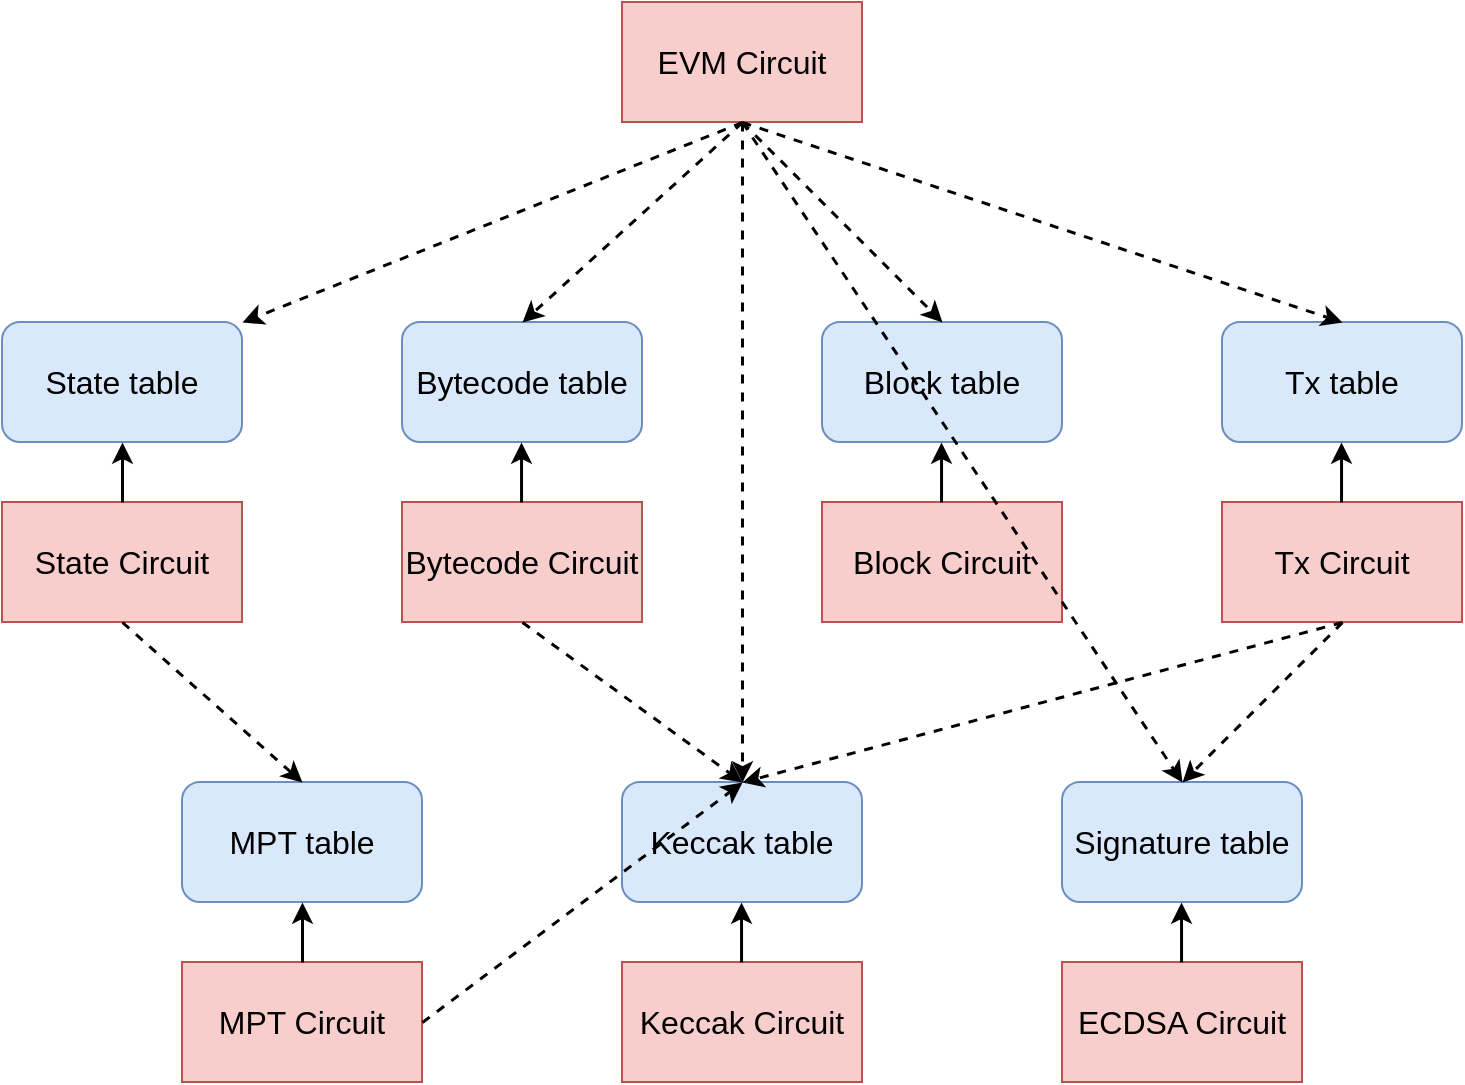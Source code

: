 <mxfile version="20.0.1" type="github">
  <diagram id="bQs8dvu6adfqrPa5oPls" name="Page-1">
    <mxGraphModel dx="970" dy="628" grid="1" gridSize="10" guides="1" tooltips="1" connect="1" arrows="1" fold="1" page="1" pageScale="1" pageWidth="850" pageHeight="1100" math="0" shadow="0">
      <root>
        <mxCell id="0" />
        <mxCell id="1" parent="0" />
        <mxCell id="A2KmB-mFcKWk-m9wnVrU-2" value="&lt;font style=&quot;font-size: 16px;&quot;&gt;State table&lt;/font&gt;" style="rounded=1;whiteSpace=wrap;html=1;fillColor=#dae8fc;strokeColor=#6c8ebf;" vertex="1" parent="1">
          <mxGeometry x="50" y="250" width="120" height="60" as="geometry" />
        </mxCell>
        <mxCell id="A2KmB-mFcKWk-m9wnVrU-3" value="&lt;font style=&quot;font-size: 16px;&quot;&gt;Bytecode table&lt;/font&gt;" style="rounded=1;whiteSpace=wrap;html=1;fillColor=#dae8fc;strokeColor=#6c8ebf;" vertex="1" parent="1">
          <mxGeometry x="250" y="250" width="120" height="60" as="geometry" />
        </mxCell>
        <mxCell id="A2KmB-mFcKWk-m9wnVrU-4" value="&lt;font style=&quot;font-size: 16px;&quot;&gt;Block table&lt;br&gt;&lt;/font&gt;" style="rounded=1;whiteSpace=wrap;html=1;fillColor=#dae8fc;strokeColor=#6c8ebf;" vertex="1" parent="1">
          <mxGeometry x="460" y="250" width="120" height="60" as="geometry" />
        </mxCell>
        <mxCell id="A2KmB-mFcKWk-m9wnVrU-5" value="&lt;font style=&quot;font-size: 16px;&quot;&gt;Tx table&lt;/font&gt;" style="rounded=1;whiteSpace=wrap;html=1;fillColor=#dae8fc;strokeColor=#6c8ebf;" vertex="1" parent="1">
          <mxGeometry x="660" y="250" width="120" height="60" as="geometry" />
        </mxCell>
        <mxCell id="A2KmB-mFcKWk-m9wnVrU-6" value="&lt;font style=&quot;font-size: 16px;&quot;&gt;Signature table&lt;/font&gt;" style="rounded=1;whiteSpace=wrap;html=1;fillColor=#dae8fc;strokeColor=#6c8ebf;" vertex="1" parent="1">
          <mxGeometry x="580" y="480" width="120" height="60" as="geometry" />
        </mxCell>
        <mxCell id="A2KmB-mFcKWk-m9wnVrU-7" value="&lt;font style=&quot;font-size: 16px;&quot;&gt;Keccak table&lt;/font&gt;" style="rounded=1;whiteSpace=wrap;html=1;fillColor=#dae8fc;strokeColor=#6c8ebf;" vertex="1" parent="1">
          <mxGeometry x="360" y="480" width="120" height="60" as="geometry" />
        </mxCell>
        <mxCell id="A2KmB-mFcKWk-m9wnVrU-8" value="&lt;font style=&quot;font-size: 16px;&quot;&gt;MPT table&lt;/font&gt;" style="rounded=1;whiteSpace=wrap;html=1;fillColor=#dae8fc;strokeColor=#6c8ebf;" vertex="1" parent="1">
          <mxGeometry x="140" y="480" width="120" height="60" as="geometry" />
        </mxCell>
        <mxCell id="A2KmB-mFcKWk-m9wnVrU-9" value="&lt;span style=&quot;&quot;&gt;EVM Circuit&lt;/span&gt;" style="rounded=0;whiteSpace=wrap;html=1;fontSize=16;fillColor=#f8cecc;strokeColor=#b85450;" vertex="1" parent="1">
          <mxGeometry x="360" y="90" width="120" height="60" as="geometry" />
        </mxCell>
        <mxCell id="A2KmB-mFcKWk-m9wnVrU-10" value="&lt;span style=&quot;&quot;&gt;State Circuit&lt;/span&gt;" style="rounded=0;whiteSpace=wrap;html=1;fontSize=16;fillColor=#f8cecc;strokeColor=#b85450;" vertex="1" parent="1">
          <mxGeometry x="50" y="340" width="120" height="60" as="geometry" />
        </mxCell>
        <mxCell id="A2KmB-mFcKWk-m9wnVrU-11" value="&lt;span style=&quot;&quot;&gt;Bytecode Circuit&lt;/span&gt;" style="rounded=0;whiteSpace=wrap;html=1;fontSize=16;fillColor=#f8cecc;strokeColor=#b85450;" vertex="1" parent="1">
          <mxGeometry x="250" y="340" width="120" height="60" as="geometry" />
        </mxCell>
        <mxCell id="A2KmB-mFcKWk-m9wnVrU-12" value="&lt;span style=&quot;&quot;&gt;Block Circuit&lt;/span&gt;" style="rounded=0;whiteSpace=wrap;html=1;fontSize=16;fillColor=#f8cecc;strokeColor=#b85450;" vertex="1" parent="1">
          <mxGeometry x="460" y="340" width="120" height="60" as="geometry" />
        </mxCell>
        <mxCell id="A2KmB-mFcKWk-m9wnVrU-13" value="&lt;span style=&quot;&quot;&gt;Tx Circuit&lt;/span&gt;" style="rounded=0;whiteSpace=wrap;html=1;fontSize=16;fillColor=#f8cecc;strokeColor=#b85450;" vertex="1" parent="1">
          <mxGeometry x="660" y="340" width="120" height="60" as="geometry" />
        </mxCell>
        <mxCell id="A2KmB-mFcKWk-m9wnVrU-14" value="&lt;span style=&quot;&quot;&gt;ECDSA Circuit&lt;/span&gt;" style="rounded=0;whiteSpace=wrap;html=1;fontSize=16;fillColor=#f8cecc;strokeColor=#b85450;" vertex="1" parent="1">
          <mxGeometry x="580" y="570" width="120" height="60" as="geometry" />
        </mxCell>
        <mxCell id="A2KmB-mFcKWk-m9wnVrU-15" value="&lt;span style=&quot;&quot;&gt;Keccak Circuit&lt;/span&gt;" style="rounded=0;whiteSpace=wrap;html=1;fontSize=16;fillColor=#f8cecc;strokeColor=#b85450;" vertex="1" parent="1">
          <mxGeometry x="360" y="570" width="120" height="60" as="geometry" />
        </mxCell>
        <mxCell id="A2KmB-mFcKWk-m9wnVrU-16" value="&lt;span style=&quot;&quot;&gt;MPT Circuit&lt;/span&gt;" style="rounded=0;whiteSpace=wrap;html=1;fontSize=16;fillColor=#f8cecc;strokeColor=#b85450;" vertex="1" parent="1">
          <mxGeometry x="140" y="570" width="120" height="60" as="geometry" />
        </mxCell>
        <mxCell id="A2KmB-mFcKWk-m9wnVrU-17" value="" style="endArrow=classic;html=1;rounded=0;fontSize=16;exitX=0.5;exitY=1;exitDx=0;exitDy=0;entryX=1;entryY=0;entryDx=0;entryDy=0;dashed=1;strokeWidth=1.5;" edge="1" parent="1" source="A2KmB-mFcKWk-m9wnVrU-9" target="A2KmB-mFcKWk-m9wnVrU-2">
          <mxGeometry width="50" height="50" relative="1" as="geometry">
            <mxPoint x="400" y="380" as="sourcePoint" />
            <mxPoint x="450" y="330" as="targetPoint" />
          </mxGeometry>
        </mxCell>
        <mxCell id="A2KmB-mFcKWk-m9wnVrU-19" value="" style="endArrow=classic;html=1;rounded=0;fontSize=16;exitX=0.5;exitY=1;exitDx=0;exitDy=0;entryX=0.5;entryY=0;entryDx=0;entryDy=0;dashed=1;strokeWidth=1.5;" edge="1" parent="1" source="A2KmB-mFcKWk-m9wnVrU-9" target="A2KmB-mFcKWk-m9wnVrU-3">
          <mxGeometry width="50" height="50" relative="1" as="geometry">
            <mxPoint x="430" y="160" as="sourcePoint" />
            <mxPoint x="180" y="260" as="targetPoint" />
          </mxGeometry>
        </mxCell>
        <mxCell id="A2KmB-mFcKWk-m9wnVrU-20" value="" style="endArrow=classic;html=1;rounded=0;fontSize=16;exitX=0.5;exitY=1;exitDx=0;exitDy=0;entryX=0.5;entryY=0;entryDx=0;entryDy=0;dashed=1;strokeWidth=1.5;" edge="1" parent="1" source="A2KmB-mFcKWk-m9wnVrU-9" target="A2KmB-mFcKWk-m9wnVrU-4">
          <mxGeometry width="50" height="50" relative="1" as="geometry">
            <mxPoint x="440" y="170" as="sourcePoint" />
            <mxPoint x="190" y="270" as="targetPoint" />
          </mxGeometry>
        </mxCell>
        <mxCell id="A2KmB-mFcKWk-m9wnVrU-21" value="" style="endArrow=classic;html=1;rounded=0;fontSize=16;entryX=0.5;entryY=0;entryDx=0;entryDy=0;dashed=1;strokeWidth=1.5;exitX=0.5;exitY=1;exitDx=0;exitDy=0;" edge="1" parent="1" source="A2KmB-mFcKWk-m9wnVrU-9" target="A2KmB-mFcKWk-m9wnVrU-5">
          <mxGeometry width="50" height="50" relative="1" as="geometry">
            <mxPoint x="420" y="160" as="sourcePoint" />
            <mxPoint x="200" y="280" as="targetPoint" />
          </mxGeometry>
        </mxCell>
        <mxCell id="A2KmB-mFcKWk-m9wnVrU-23" value="" style="endArrow=classic;html=1;rounded=0;fontSize=16;exitX=0.5;exitY=1;exitDx=0;exitDy=0;entryX=0.5;entryY=0;entryDx=0;entryDy=0;dashed=1;strokeWidth=1.5;" edge="1" parent="1" source="A2KmB-mFcKWk-m9wnVrU-9" target="A2KmB-mFcKWk-m9wnVrU-6">
          <mxGeometry width="50" height="50" relative="1" as="geometry">
            <mxPoint x="430" y="160" as="sourcePoint" />
            <mxPoint x="320" y="260" as="targetPoint" />
          </mxGeometry>
        </mxCell>
        <mxCell id="A2KmB-mFcKWk-m9wnVrU-24" value="" style="endArrow=classic;html=1;rounded=0;fontSize=16;entryX=0.5;entryY=0;entryDx=0;entryDy=0;dashed=1;strokeWidth=1.5;" edge="1" parent="1" target="A2KmB-mFcKWk-m9wnVrU-7">
          <mxGeometry width="50" height="50" relative="1" as="geometry">
            <mxPoint x="420" y="150" as="sourcePoint" />
            <mxPoint x="330" y="270" as="targetPoint" />
          </mxGeometry>
        </mxCell>
        <mxCell id="A2KmB-mFcKWk-m9wnVrU-29" value="" style="endArrow=classic;html=1;rounded=0;fontSize=16;exitX=0.5;exitY=1;exitDx=0;exitDy=0;entryX=0.5;entryY=0;entryDx=0;entryDy=0;dashed=1;strokeWidth=1.5;" edge="1" parent="1" source="A2KmB-mFcKWk-m9wnVrU-10" target="A2KmB-mFcKWk-m9wnVrU-8">
          <mxGeometry width="50" height="50" relative="1" as="geometry">
            <mxPoint x="170" y="410" as="sourcePoint" />
            <mxPoint x="270" y="510" as="targetPoint" />
          </mxGeometry>
        </mxCell>
        <mxCell id="A2KmB-mFcKWk-m9wnVrU-30" value="" style="endArrow=classic;html=1;rounded=0;fontSize=16;exitX=0.5;exitY=1;exitDx=0;exitDy=0;entryX=0.5;entryY=0;entryDx=0;entryDy=0;dashed=1;strokeWidth=1.5;" edge="1" parent="1" source="A2KmB-mFcKWk-m9wnVrU-11" target="A2KmB-mFcKWk-m9wnVrU-7">
          <mxGeometry width="50" height="50" relative="1" as="geometry">
            <mxPoint x="440" y="320" as="sourcePoint" />
            <mxPoint x="540" y="420" as="targetPoint" />
          </mxGeometry>
        </mxCell>
        <mxCell id="A2KmB-mFcKWk-m9wnVrU-31" value="" style="endArrow=classic;html=1;rounded=0;fontSize=16;exitX=0.5;exitY=1;exitDx=0;exitDy=0;entryX=0.5;entryY=0;entryDx=0;entryDy=0;dashed=1;strokeWidth=1.5;" edge="1" parent="1" source="A2KmB-mFcKWk-m9wnVrU-13" target="A2KmB-mFcKWk-m9wnVrU-7">
          <mxGeometry width="50" height="50" relative="1" as="geometry">
            <mxPoint x="695" y="410" as="sourcePoint" />
            <mxPoint x="585" y="510" as="targetPoint" />
          </mxGeometry>
        </mxCell>
        <mxCell id="A2KmB-mFcKWk-m9wnVrU-32" value="" style="endArrow=classic;html=1;rounded=0;fontSize=16;exitX=0.5;exitY=1;exitDx=0;exitDy=0;entryX=0.5;entryY=0;entryDx=0;entryDy=0;dashed=1;strokeWidth=1.5;" edge="1" parent="1" source="A2KmB-mFcKWk-m9wnVrU-13" target="A2KmB-mFcKWk-m9wnVrU-6">
          <mxGeometry width="50" height="50" relative="1" as="geometry">
            <mxPoint x="730" y="390" as="sourcePoint" />
            <mxPoint x="620" y="490" as="targetPoint" />
          </mxGeometry>
        </mxCell>
        <mxCell id="A2KmB-mFcKWk-m9wnVrU-33" value="" style="endArrow=classic;html=1;rounded=0;fontSize=16;exitX=1;exitY=0.5;exitDx=0;exitDy=0;entryX=0.5;entryY=0;entryDx=0;entryDy=0;dashed=1;strokeWidth=1.5;" edge="1" parent="1" source="A2KmB-mFcKWk-m9wnVrU-16" target="A2KmB-mFcKWk-m9wnVrU-7">
          <mxGeometry width="50" height="50" relative="1" as="geometry">
            <mxPoint x="270" y="530" as="sourcePoint" />
            <mxPoint x="360" y="610" as="targetPoint" />
          </mxGeometry>
        </mxCell>
        <mxCell id="A2KmB-mFcKWk-m9wnVrU-37" value="" style="endArrow=classic;html=1;rounded=0;fontSize=16;strokeWidth=1.5;exitX=0.5;exitY=0;exitDx=0;exitDy=0;entryX=0.5;entryY=1;entryDx=0;entryDy=0;" edge="1" parent="1" source="A2KmB-mFcKWk-m9wnVrU-10" target="A2KmB-mFcKWk-m9wnVrU-2">
          <mxGeometry width="50" height="50" relative="1" as="geometry">
            <mxPoint x="150" y="320" as="sourcePoint" />
            <mxPoint x="200" y="270" as="targetPoint" />
          </mxGeometry>
        </mxCell>
        <mxCell id="A2KmB-mFcKWk-m9wnVrU-38" value="" style="endArrow=classic;html=1;rounded=0;fontSize=16;strokeWidth=1.5;exitX=0.5;exitY=0;exitDx=0;exitDy=0;entryX=0.5;entryY=1;entryDx=0;entryDy=0;" edge="1" parent="1">
          <mxGeometry width="50" height="50" relative="1" as="geometry">
            <mxPoint x="309.52" y="340" as="sourcePoint" />
            <mxPoint x="309.52" y="310" as="targetPoint" />
          </mxGeometry>
        </mxCell>
        <mxCell id="A2KmB-mFcKWk-m9wnVrU-39" value="" style="endArrow=classic;html=1;rounded=0;fontSize=16;strokeWidth=1.5;exitX=0.5;exitY=0;exitDx=0;exitDy=0;entryX=0.5;entryY=1;entryDx=0;entryDy=0;" edge="1" parent="1" source="A2KmB-mFcKWk-m9wnVrU-16" target="A2KmB-mFcKWk-m9wnVrU-8">
          <mxGeometry width="50" height="50" relative="1" as="geometry">
            <mxPoint x="199.52" y="565" as="sourcePoint" />
            <mxPoint x="270" y="540" as="targetPoint" />
          </mxGeometry>
        </mxCell>
        <mxCell id="A2KmB-mFcKWk-m9wnVrU-40" value="" style="endArrow=classic;html=1;rounded=0;fontSize=16;strokeWidth=1.5;exitX=0.5;exitY=0;exitDx=0;exitDy=0;entryX=0.5;entryY=1;entryDx=0;entryDy=0;" edge="1" parent="1">
          <mxGeometry width="50" height="50" relative="1" as="geometry">
            <mxPoint x="719.52" y="340" as="sourcePoint" />
            <mxPoint x="719.52" y="310" as="targetPoint" />
          </mxGeometry>
        </mxCell>
        <mxCell id="A2KmB-mFcKWk-m9wnVrU-41" value="" style="endArrow=classic;html=1;rounded=0;fontSize=16;strokeWidth=1.5;exitX=0.5;exitY=0;exitDx=0;exitDy=0;entryX=0.5;entryY=1;entryDx=0;entryDy=0;" edge="1" parent="1">
          <mxGeometry width="50" height="50" relative="1" as="geometry">
            <mxPoint x="519.52" y="340" as="sourcePoint" />
            <mxPoint x="519.52" y="310" as="targetPoint" />
          </mxGeometry>
        </mxCell>
        <mxCell id="A2KmB-mFcKWk-m9wnVrU-44" value="" style="endArrow=classic;html=1;rounded=0;fontSize=16;strokeWidth=1.5;exitX=0.5;exitY=0;exitDx=0;exitDy=0;entryX=0.5;entryY=1;entryDx=0;entryDy=0;" edge="1" parent="1">
          <mxGeometry width="50" height="50" relative="1" as="geometry">
            <mxPoint x="419.52" y="570" as="sourcePoint" />
            <mxPoint x="419.52" y="540" as="targetPoint" />
          </mxGeometry>
        </mxCell>
        <mxCell id="A2KmB-mFcKWk-m9wnVrU-45" value="" style="endArrow=classic;html=1;rounded=0;fontSize=16;strokeWidth=1.5;exitX=0.5;exitY=0;exitDx=0;exitDy=0;entryX=0.5;entryY=1;entryDx=0;entryDy=0;" edge="1" parent="1">
          <mxGeometry width="50" height="50" relative="1" as="geometry">
            <mxPoint x="639.52" y="570" as="sourcePoint" />
            <mxPoint x="639.52" y="540" as="targetPoint" />
          </mxGeometry>
        </mxCell>
      </root>
    </mxGraphModel>
  </diagram>
</mxfile>
